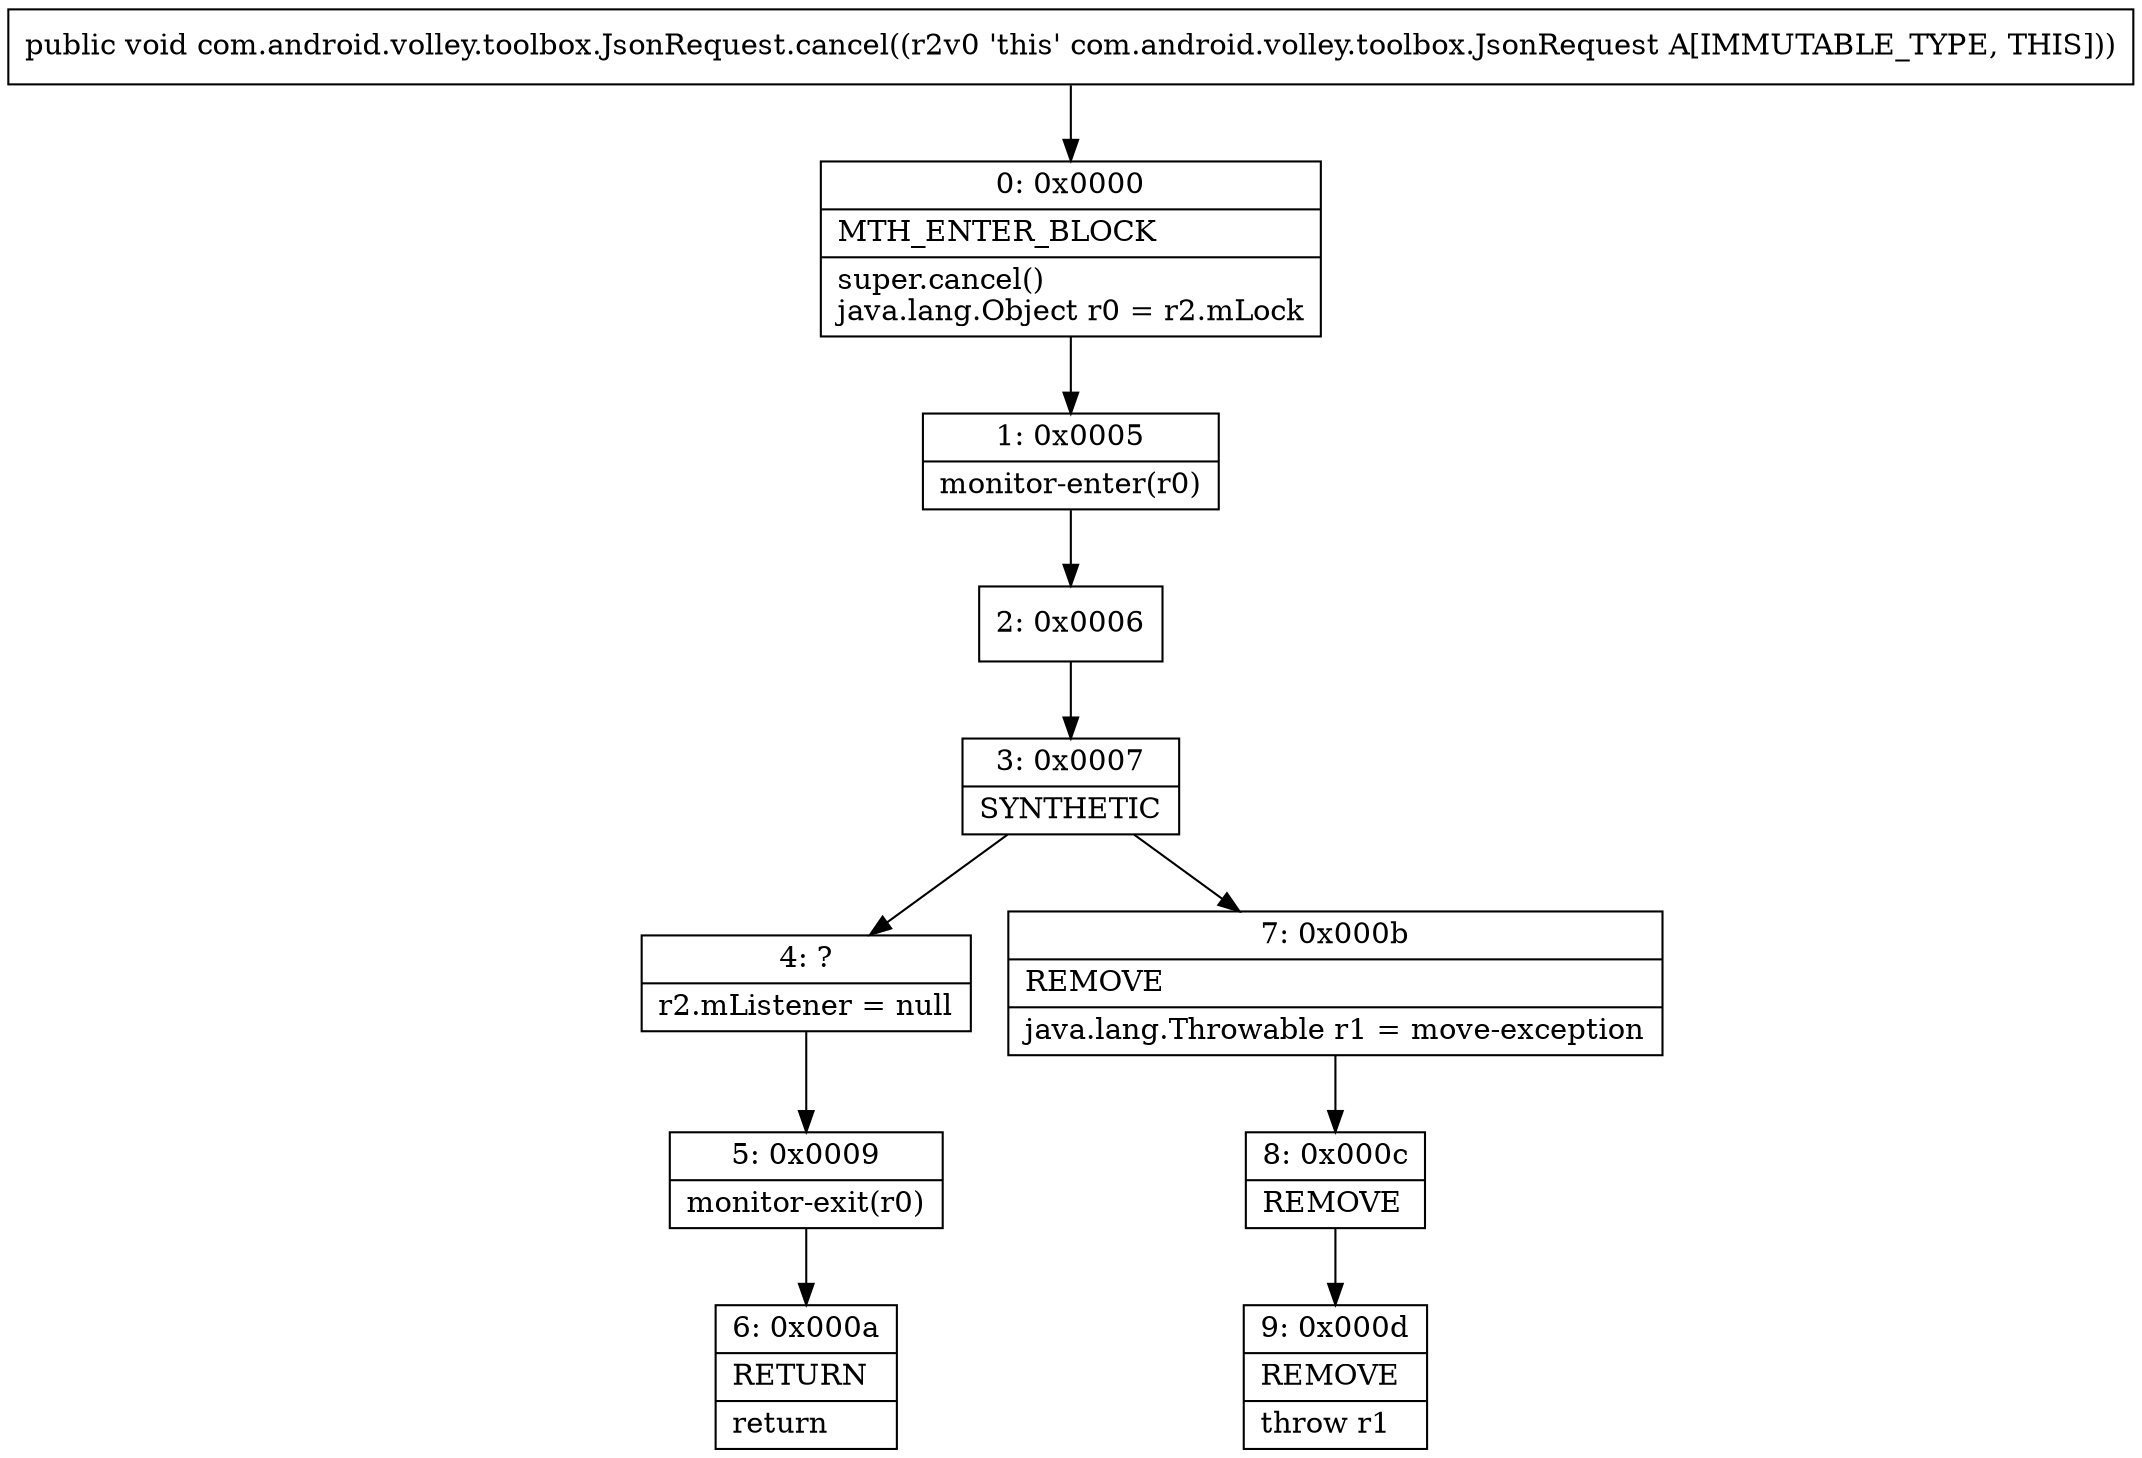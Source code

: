 digraph "CFG forcom.android.volley.toolbox.JsonRequest.cancel()V" {
Node_0 [shape=record,label="{0\:\ 0x0000|MTH_ENTER_BLOCK\l|super.cancel()\ljava.lang.Object r0 = r2.mLock\l}"];
Node_1 [shape=record,label="{1\:\ 0x0005|monitor\-enter(r0)\l}"];
Node_2 [shape=record,label="{2\:\ 0x0006}"];
Node_3 [shape=record,label="{3\:\ 0x0007|SYNTHETIC\l}"];
Node_4 [shape=record,label="{4\:\ ?|r2.mListener = null\l}"];
Node_5 [shape=record,label="{5\:\ 0x0009|monitor\-exit(r0)\l}"];
Node_6 [shape=record,label="{6\:\ 0x000a|RETURN\l|return\l}"];
Node_7 [shape=record,label="{7\:\ 0x000b|REMOVE\l|java.lang.Throwable r1 = move\-exception\l}"];
Node_8 [shape=record,label="{8\:\ 0x000c|REMOVE\l}"];
Node_9 [shape=record,label="{9\:\ 0x000d|REMOVE\l|throw r1\l}"];
MethodNode[shape=record,label="{public void com.android.volley.toolbox.JsonRequest.cancel((r2v0 'this' com.android.volley.toolbox.JsonRequest A[IMMUTABLE_TYPE, THIS])) }"];
MethodNode -> Node_0;
Node_0 -> Node_1;
Node_1 -> Node_2;
Node_2 -> Node_3;
Node_3 -> Node_4;
Node_3 -> Node_7;
Node_4 -> Node_5;
Node_5 -> Node_6;
Node_7 -> Node_8;
Node_8 -> Node_9;
}


